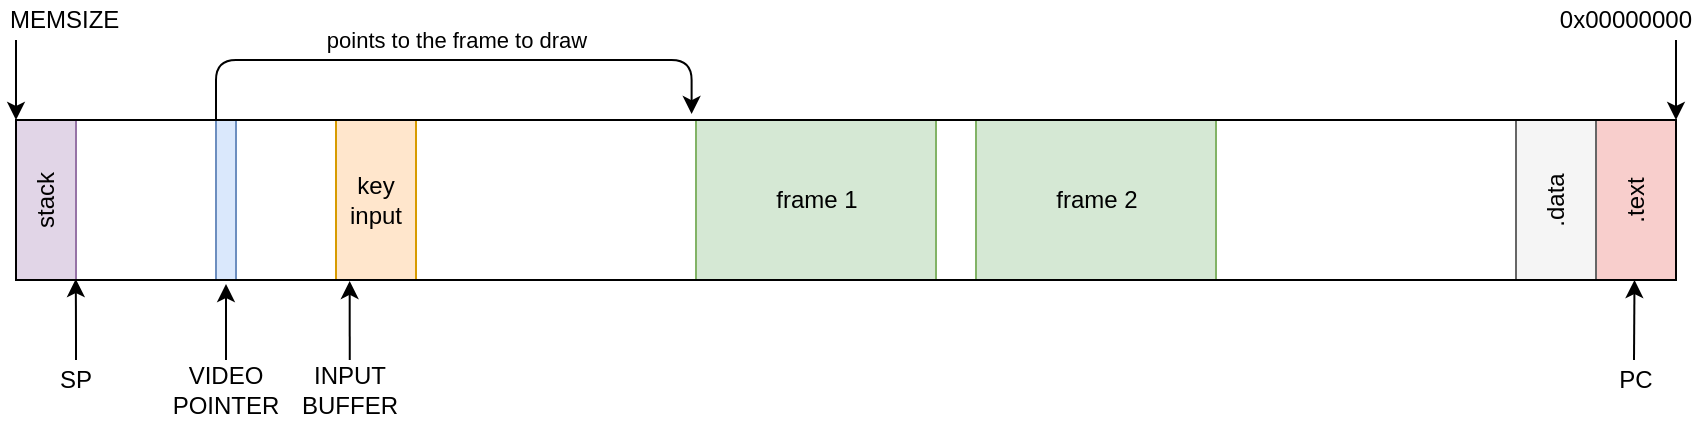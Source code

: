 <mxfile version="13.9.9" type="device"><diagram id="nN7hSnIGkI69G4Jc3J11" name="Page-1"><mxGraphModel dx="1086" dy="966" grid="1" gridSize="10" guides="1" tooltips="1" connect="1" arrows="1" fold="1" page="1" pageScale="1" pageWidth="850" pageHeight="1100" math="0" shadow="0"><root><mxCell id="0"/><mxCell id="1" parent="0"/><mxCell id="ud8OXuE3AGdL24PVKPBg-6" value="" style="rounded=0;whiteSpace=wrap;html=1;fillColor=#dae8fc;strokeColor=#6c8ebf;" vertex="1" parent="1"><mxGeometry x="110" y="70" width="10" height="80" as="geometry"/></mxCell><mxCell id="ud8OXuE3AGdL24PVKPBg-7" value="" style="rounded=0;whiteSpace=wrap;html=1;fillColor=#d5e8d4;strokeColor=#82b366;" vertex="1" parent="1"><mxGeometry x="490" y="70" width="120" height="80" as="geometry"/></mxCell><mxCell id="ud8OXuE3AGdL24PVKPBg-8" value="" style="rounded=0;whiteSpace=wrap;html=1;fillColor=#d5e8d4;strokeColor=#82b366;" vertex="1" parent="1"><mxGeometry x="350" y="70" width="120" height="80" as="geometry"/></mxCell><mxCell id="ud8OXuE3AGdL24PVKPBg-9" value="" style="rounded=0;whiteSpace=wrap;html=1;fillColor=#ffe6cc;strokeColor=#d79b00;" vertex="1" parent="1"><mxGeometry x="170" y="70" width="40" height="80" as="geometry"/></mxCell><mxCell id="ud8OXuE3AGdL24PVKPBg-10" value="" style="rounded=0;whiteSpace=wrap;html=1;fillColor=#f8cecc;strokeColor=#b85450;" vertex="1" parent="1"><mxGeometry x="800" y="70" width="40" height="80" as="geometry"/></mxCell><mxCell id="ud8OXuE3AGdL24PVKPBg-11" value="" style="rounded=0;whiteSpace=wrap;html=1;fillColor=#e1d5e7;strokeColor=#9673a6;" vertex="1" parent="1"><mxGeometry x="10" y="70" width="30" height="80" as="geometry"/></mxCell><mxCell id="ud8OXuE3AGdL24PVKPBg-13" value="points to the frame to draw" style="endArrow=classic;html=1;entryX=0.407;entryY=-0.037;entryDx=0;entryDy=0;entryPerimeter=0;edgeStyle=orthogonalEdgeStyle;" edge="1" parent="1" target="ud8OXuE3AGdL24PVKPBg-5"><mxGeometry x="0.017" y="10" width="50" height="50" relative="1" as="geometry"><mxPoint x="110" y="70" as="sourcePoint"/><mxPoint x="160" y="20" as="targetPoint"/><Array as="points"><mxPoint x="110" y="40"/><mxPoint x="348" y="40"/></Array><mxPoint as="offset"/></mxGeometry></mxCell><mxCell id="ud8OXuE3AGdL24PVKPBg-14" value="" style="endArrow=classic;html=1;exitX=0.5;exitY=0;exitDx=0;exitDy=0;edgeStyle=orthogonalEdgeStyle;entryX=0.036;entryY=0.994;entryDx=0;entryDy=0;entryPerimeter=0;" edge="1" parent="1" source="ud8OXuE3AGdL24PVKPBg-16" target="ud8OXuE3AGdL24PVKPBg-5"><mxGeometry width="50" height="50" relative="1" as="geometry"><mxPoint x="37" y="190" as="sourcePoint"/><mxPoint x="37" y="152" as="targetPoint"/></mxGeometry></mxCell><mxCell id="ud8OXuE3AGdL24PVKPBg-15" value="" style="endArrow=classic;html=1;entryX=0.975;entryY=1;entryDx=0;entryDy=0;entryPerimeter=0;" edge="1" parent="1" target="ud8OXuE3AGdL24PVKPBg-5"><mxGeometry width="50" height="50" relative="1" as="geometry"><mxPoint x="819" y="190" as="sourcePoint"/><mxPoint x="840" y="150" as="targetPoint"/></mxGeometry></mxCell><mxCell id="ud8OXuE3AGdL24PVKPBg-16" value="SP" style="text;html=1;strokeColor=none;fillColor=none;align=center;verticalAlign=middle;whiteSpace=wrap;rounded=0;" vertex="1" parent="1"><mxGeometry x="20" y="190" width="40" height="20" as="geometry"/></mxCell><mxCell id="ud8OXuE3AGdL24PVKPBg-17" value="PC" style="text;html=1;strokeColor=none;fillColor=none;align=center;verticalAlign=middle;whiteSpace=wrap;rounded=0;" vertex="1" parent="1"><mxGeometry x="800" y="190" width="40" height="20" as="geometry"/></mxCell><mxCell id="ud8OXuE3AGdL24PVKPBg-18" value="frame 1" style="text;html=1;strokeColor=none;fillColor=none;align=center;verticalAlign=middle;whiteSpace=wrap;rounded=0;" vertex="1" parent="1"><mxGeometry x="377.5" y="100" width="65" height="20" as="geometry"/></mxCell><mxCell id="ud8OXuE3AGdL24PVKPBg-19" value="frame 2" style="text;html=1;strokeColor=none;fillColor=none;align=center;verticalAlign=middle;whiteSpace=wrap;rounded=0;" vertex="1" parent="1"><mxGeometry x="517.5" y="100" width="65" height="20" as="geometry"/></mxCell><mxCell id="ud8OXuE3AGdL24PVKPBg-21" style="edgeStyle=orthogonalEdgeStyle;rounded=0;orthogonalLoop=1;jettySize=auto;html=1;exitX=0.5;exitY=0;exitDx=0;exitDy=0;" edge="1" parent="1" source="ud8OXuE3AGdL24PVKPBg-20"><mxGeometry relative="1" as="geometry"><mxPoint x="115" y="152" as="targetPoint"/><Array as="points"><mxPoint x="115" y="185"/><mxPoint x="115" y="185"/></Array></mxGeometry></mxCell><mxCell id="ud8OXuE3AGdL24PVKPBg-20" value="VIDEO&lt;br&gt;POINTER" style="text;html=1;strokeColor=none;fillColor=none;align=center;verticalAlign=middle;whiteSpace=wrap;rounded=0;" vertex="1" parent="1"><mxGeometry x="81.88" y="190" width="66.25" height="30" as="geometry"/></mxCell><mxCell id="ud8OXuE3AGdL24PVKPBg-23" style="edgeStyle=orthogonalEdgeStyle;rounded=0;orthogonalLoop=1;jettySize=auto;html=1;exitX=0.5;exitY=0;exitDx=0;exitDy=0;entryX=0.201;entryY=1.006;entryDx=0;entryDy=0;entryPerimeter=0;" edge="1" parent="1" source="ud8OXuE3AGdL24PVKPBg-22" target="ud8OXuE3AGdL24PVKPBg-5"><mxGeometry relative="1" as="geometry"><Array as="points"><mxPoint x="177" y="190"/><mxPoint x="177" y="151"/></Array></mxGeometry></mxCell><mxCell id="ud8OXuE3AGdL24PVKPBg-22" value="INPUT&lt;br&gt;BUFFER" style="text;html=1;strokeColor=none;fillColor=none;align=center;verticalAlign=middle;whiteSpace=wrap;rounded=0;" vertex="1" parent="1"><mxGeometry x="143.75" y="190" width="66.25" height="30" as="geometry"/></mxCell><mxCell id="ud8OXuE3AGdL24PVKPBg-24" value="" style="rounded=0;whiteSpace=wrap;html=1;fillColor=#f5f5f5;strokeColor=#666666;fontColor=#333333;" vertex="1" parent="1"><mxGeometry x="760" y="70" width="40" height="80" as="geometry"/></mxCell><mxCell id="ud8OXuE3AGdL24PVKPBg-25" value="key&lt;br&gt;input" style="text;html=1;strokeColor=none;fillColor=none;align=center;verticalAlign=middle;whiteSpace=wrap;rounded=0;" vertex="1" parent="1"><mxGeometry x="170" y="100" width="40" height="20" as="geometry"/></mxCell><mxCell id="ud8OXuE3AGdL24PVKPBg-26" value="stack" style="text;html=1;strokeColor=none;fillColor=none;align=center;verticalAlign=middle;whiteSpace=wrap;rounded=0;rotation=-90;" vertex="1" parent="1"><mxGeometry x="5" y="100" width="40" height="20" as="geometry"/></mxCell><mxCell id="ud8OXuE3AGdL24PVKPBg-27" value="" style="endArrow=classic;html=1;entryX=1;entryY=0;entryDx=0;entryDy=0;" edge="1" parent="1" target="ud8OXuE3AGdL24PVKPBg-10"><mxGeometry width="50" height="50" relative="1" as="geometry"><mxPoint x="840" y="30" as="sourcePoint"/><mxPoint x="840" y="20" as="targetPoint"/></mxGeometry></mxCell><mxCell id="ud8OXuE3AGdL24PVKPBg-28" value="0x00000000" style="text;html=1;strokeColor=none;fillColor=none;align=right;verticalAlign=middle;whiteSpace=wrap;rounded=0;" vertex="1" parent="1"><mxGeometry x="770" y="10" width="80" height="20" as="geometry"/></mxCell><mxCell id="ud8OXuE3AGdL24PVKPBg-30" value="MEMSIZE" style="text;html=1;strokeColor=none;fillColor=none;align=left;verticalAlign=middle;whiteSpace=wrap;rounded=0;" vertex="1" parent="1"><mxGeometry x="5" y="10" width="80" height="20" as="geometry"/></mxCell><mxCell id="ud8OXuE3AGdL24PVKPBg-31" value="" style="endArrow=classic;html=1;entryX=0;entryY=0;entryDx=0;entryDy=0;" edge="1" parent="1" target="ud8OXuE3AGdL24PVKPBg-11"><mxGeometry width="50" height="50" relative="1" as="geometry"><mxPoint x="10" y="30" as="sourcePoint"/><mxPoint x="50" y="-10" as="targetPoint"/></mxGeometry></mxCell><mxCell id="ud8OXuE3AGdL24PVKPBg-5" value="" style="rounded=0;whiteSpace=wrap;html=1;fillColor=none;" vertex="1" parent="1"><mxGeometry x="10" y="70" width="830" height="80" as="geometry"/></mxCell><mxCell id="ud8OXuE3AGdL24PVKPBg-32" value=".text" style="text;html=1;strokeColor=none;fillColor=none;align=center;verticalAlign=middle;whiteSpace=wrap;rounded=0;rotation=-90;" vertex="1" parent="1"><mxGeometry x="800" y="100" width="40" height="20" as="geometry"/></mxCell><mxCell id="ud8OXuE3AGdL24PVKPBg-33" value=".data" style="text;html=1;strokeColor=none;fillColor=none;align=center;verticalAlign=middle;whiteSpace=wrap;rounded=0;rotation=-90;" vertex="1" parent="1"><mxGeometry x="760" y="100" width="40" height="20" as="geometry"/></mxCell></root></mxGraphModel></diagram></mxfile>